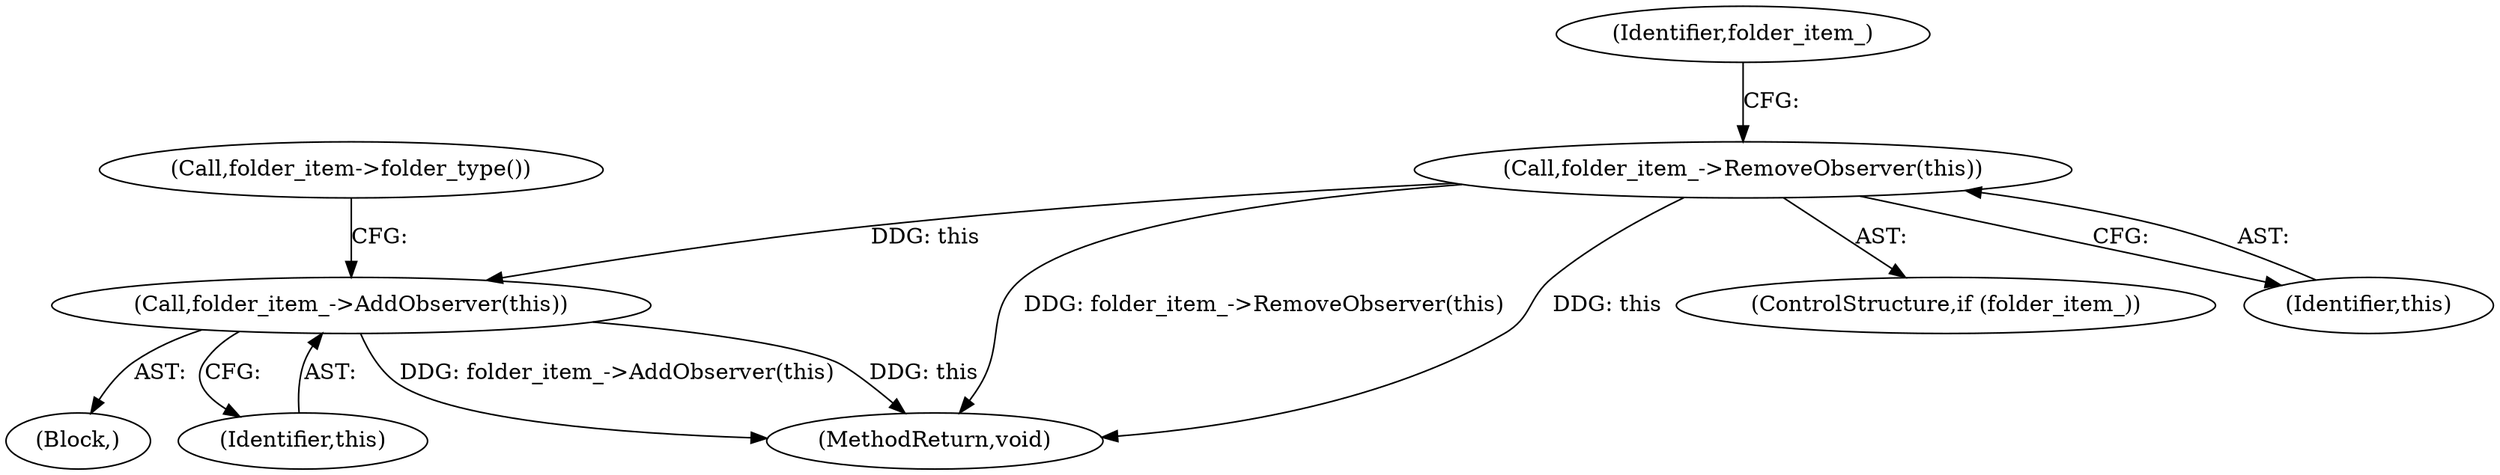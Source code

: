 digraph "0_Chrome_92029a982fac85a4ebb614a825012a2e9ee84ef3_0@API" {
"1000105" [label="(Call,folder_item_->RemoveObserver(this))"];
"1000114" [label="(Call,folder_item_->AddObserver(this))"];
"1000105" [label="(Call,folder_item_->RemoveObserver(this))"];
"1000118" [label="(Call,folder_item->folder_type())"];
"1000102" [label="(Block,)"];
"1000108" [label="(Identifier,folder_item_)"];
"1000114" [label="(Call,folder_item_->AddObserver(this))"];
"1000115" [label="(Identifier,this)"];
"1000121" [label="(MethodReturn,void)"];
"1000103" [label="(ControlStructure,if (folder_item_))"];
"1000106" [label="(Identifier,this)"];
"1000105" -> "1000103"  [label="AST: "];
"1000105" -> "1000106"  [label="CFG: "];
"1000106" -> "1000105"  [label="AST: "];
"1000108" -> "1000105"  [label="CFG: "];
"1000105" -> "1000121"  [label="DDG: folder_item_->RemoveObserver(this)"];
"1000105" -> "1000121"  [label="DDG: this"];
"1000105" -> "1000114"  [label="DDG: this"];
"1000114" -> "1000102"  [label="AST: "];
"1000114" -> "1000115"  [label="CFG: "];
"1000115" -> "1000114"  [label="AST: "];
"1000118" -> "1000114"  [label="CFG: "];
"1000114" -> "1000121"  [label="DDG: folder_item_->AddObserver(this)"];
"1000114" -> "1000121"  [label="DDG: this"];
}
